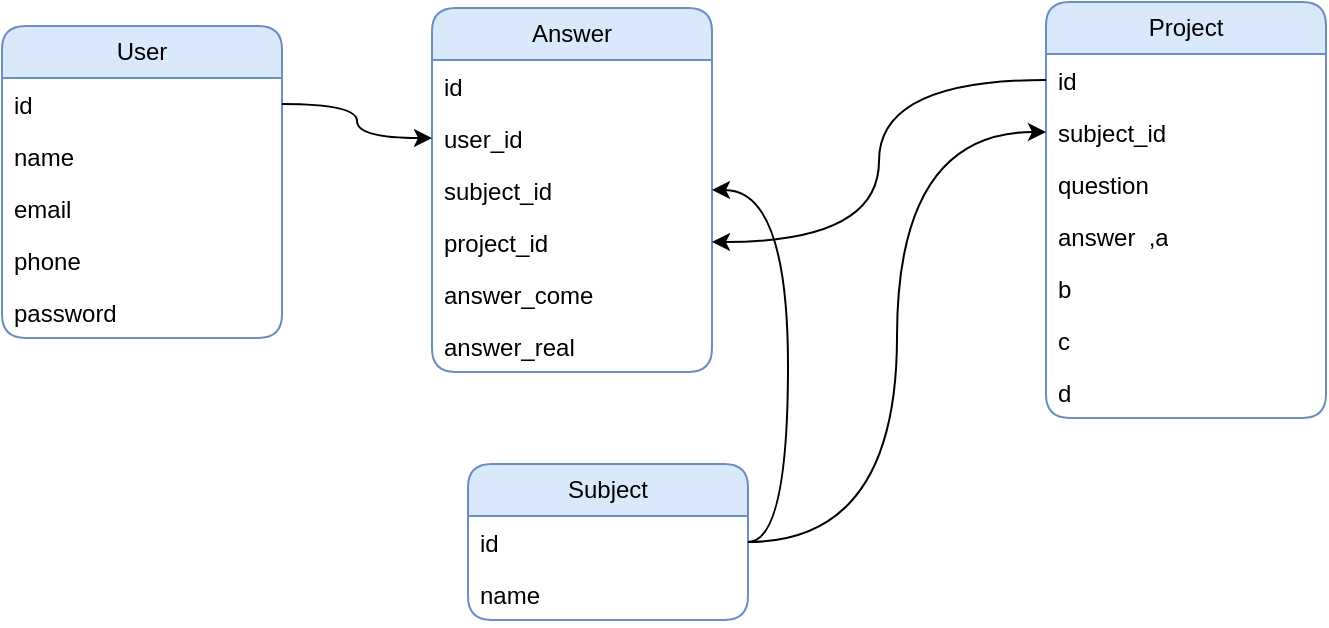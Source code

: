 <mxfile version="21.1.8" type="device">
  <diagram name="Page-1" id="GhOy3p17BAVeeAvBM0-k">
    <mxGraphModel dx="1133" dy="1249" grid="0" gridSize="10" guides="1" tooltips="1" connect="1" arrows="1" fold="1" page="0" pageScale="1" pageWidth="827" pageHeight="1169" math="0" shadow="0">
      <root>
        <mxCell id="0" />
        <mxCell id="1" parent="0" />
        <mxCell id="1XTGy1CASx84_BANhfCA-1" value="User" style="swimlane;fontStyle=0;childLayout=stackLayout;horizontal=1;startSize=26;fillColor=#dae8fc;horizontalStack=0;resizeParent=1;resizeParentMax=0;resizeLast=0;collapsible=1;marginBottom=0;whiteSpace=wrap;html=1;glass=0;swimlaneLine=1;shadow=0;rounded=1;strokeColor=#6c8ebf;" parent="1" vertex="1">
          <mxGeometry x="-140" y="-458" width="140" height="156" as="geometry" />
        </mxCell>
        <mxCell id="1XTGy1CASx84_BANhfCA-2" value="id" style="text;strokeColor=none;fillColor=none;align=left;verticalAlign=top;spacingLeft=4;spacingRight=4;overflow=hidden;rotatable=0;points=[[0,0.5],[1,0.5]];portConstraint=eastwest;whiteSpace=wrap;html=1;" parent="1XTGy1CASx84_BANhfCA-1" vertex="1">
          <mxGeometry y="26" width="140" height="26" as="geometry" />
        </mxCell>
        <mxCell id="1XTGy1CASx84_BANhfCA-3" value="name" style="text;strokeColor=none;fillColor=none;align=left;verticalAlign=top;spacingLeft=4;spacingRight=4;overflow=hidden;rotatable=0;points=[[0,0.5],[1,0.5]];portConstraint=eastwest;whiteSpace=wrap;html=1;" parent="1XTGy1CASx84_BANhfCA-1" vertex="1">
          <mxGeometry y="52" width="140" height="26" as="geometry" />
        </mxCell>
        <mxCell id="1XTGy1CASx84_BANhfCA-4" value="email" style="text;strokeColor=none;fillColor=none;align=left;verticalAlign=top;spacingLeft=4;spacingRight=4;overflow=hidden;rotatable=0;points=[[0,0.5],[1,0.5]];portConstraint=eastwest;whiteSpace=wrap;html=1;" parent="1XTGy1CASx84_BANhfCA-1" vertex="1">
          <mxGeometry y="78" width="140" height="26" as="geometry" />
        </mxCell>
        <mxCell id="1XTGy1CASx84_BANhfCA-5" value="phone" style="text;strokeColor=none;fillColor=none;align=left;verticalAlign=top;spacingLeft=4;spacingRight=4;overflow=hidden;rotatable=0;points=[[0,0.5],[1,0.5]];portConstraint=eastwest;whiteSpace=wrap;html=1;" parent="1XTGy1CASx84_BANhfCA-1" vertex="1">
          <mxGeometry y="104" width="140" height="26" as="geometry" />
        </mxCell>
        <mxCell id="1XTGy1CASx84_BANhfCA-6" value="password" style="text;strokeColor=none;fillColor=none;align=left;verticalAlign=top;spacingLeft=4;spacingRight=4;overflow=hidden;rotatable=0;points=[[0,0.5],[1,0.5]];portConstraint=eastwest;whiteSpace=wrap;html=1;" parent="1XTGy1CASx84_BANhfCA-1" vertex="1">
          <mxGeometry y="130" width="140" height="26" as="geometry" />
        </mxCell>
        <mxCell id="1XTGy1CASx84_BANhfCA-8" value="Subject" style="swimlane;fontStyle=0;childLayout=stackLayout;horizontal=1;startSize=26;fillColor=#dae8fc;horizontalStack=0;resizeParent=1;resizeParentMax=0;resizeLast=0;collapsible=1;marginBottom=0;whiteSpace=wrap;html=1;glass=0;swimlaneLine=1;shadow=0;rounded=1;strokeColor=#6c8ebf;" parent="1" vertex="1">
          <mxGeometry x="93" y="-239" width="140" height="78" as="geometry" />
        </mxCell>
        <mxCell id="1XTGy1CASx84_BANhfCA-9" value="id" style="text;strokeColor=none;fillColor=none;align=left;verticalAlign=top;spacingLeft=4;spacingRight=4;overflow=hidden;rotatable=0;points=[[0,0.5],[1,0.5]];portConstraint=eastwest;whiteSpace=wrap;html=1;" parent="1XTGy1CASx84_BANhfCA-8" vertex="1">
          <mxGeometry y="26" width="140" height="26" as="geometry" />
        </mxCell>
        <mxCell id="1XTGy1CASx84_BANhfCA-10" value="name" style="text;strokeColor=none;fillColor=none;align=left;verticalAlign=top;spacingLeft=4;spacingRight=4;overflow=hidden;rotatable=0;points=[[0,0.5],[1,0.5]];portConstraint=eastwest;whiteSpace=wrap;html=1;" parent="1XTGy1CASx84_BANhfCA-8" vertex="1">
          <mxGeometry y="52" width="140" height="26" as="geometry" />
        </mxCell>
        <mxCell id="1XTGy1CASx84_BANhfCA-16" value="Project" style="swimlane;fontStyle=0;childLayout=stackLayout;horizontal=1;startSize=26;fillColor=#dae8fc;horizontalStack=0;resizeParent=1;resizeParentMax=0;resizeLast=0;collapsible=1;marginBottom=0;whiteSpace=wrap;html=1;glass=0;swimlaneLine=1;shadow=0;rounded=1;strokeColor=#6c8ebf;" parent="1" vertex="1">
          <mxGeometry x="382" y="-470" width="140" height="208" as="geometry" />
        </mxCell>
        <mxCell id="1XTGy1CASx84_BANhfCA-17" value="id" style="text;strokeColor=none;fillColor=none;align=left;verticalAlign=top;spacingLeft=4;spacingRight=4;overflow=hidden;rotatable=0;points=[[0,0.5],[1,0.5]];portConstraint=eastwest;whiteSpace=wrap;html=1;" parent="1XTGy1CASx84_BANhfCA-16" vertex="1">
          <mxGeometry y="26" width="140" height="26" as="geometry" />
        </mxCell>
        <mxCell id="1XTGy1CASx84_BANhfCA-20" value="subject_id" style="text;strokeColor=none;fillColor=none;align=left;verticalAlign=top;spacingLeft=4;spacingRight=4;overflow=hidden;rotatable=0;points=[[0,0.5],[1,0.5]];portConstraint=eastwest;whiteSpace=wrap;html=1;" parent="1XTGy1CASx84_BANhfCA-16" vertex="1">
          <mxGeometry y="52" width="140" height="26" as="geometry" />
        </mxCell>
        <mxCell id="1XTGy1CASx84_BANhfCA-21" value="question" style="text;strokeColor=none;fillColor=none;align=left;verticalAlign=top;spacingLeft=4;spacingRight=4;overflow=hidden;rotatable=0;points=[[0,0.5],[1,0.5]];portConstraint=eastwest;whiteSpace=wrap;html=1;" parent="1XTGy1CASx84_BANhfCA-16" vertex="1">
          <mxGeometry y="78" width="140" height="26" as="geometry" />
        </mxCell>
        <mxCell id="1XTGy1CASx84_BANhfCA-22" value="answer&amp;nbsp; ,a" style="text;strokeColor=none;fillColor=none;align=left;verticalAlign=top;spacingLeft=4;spacingRight=4;overflow=hidden;rotatable=0;points=[[0,0.5],[1,0.5]];portConstraint=eastwest;whiteSpace=wrap;html=1;" parent="1XTGy1CASx84_BANhfCA-16" vertex="1">
          <mxGeometry y="104" width="140" height="26" as="geometry" />
        </mxCell>
        <mxCell id="1XTGy1CASx84_BANhfCA-23" value="b" style="text;strokeColor=none;fillColor=none;align=left;verticalAlign=top;spacingLeft=4;spacingRight=4;overflow=hidden;rotatable=0;points=[[0,0.5],[1,0.5]];portConstraint=eastwest;whiteSpace=wrap;html=1;" parent="1XTGy1CASx84_BANhfCA-16" vertex="1">
          <mxGeometry y="130" width="140" height="26" as="geometry" />
        </mxCell>
        <mxCell id="1XTGy1CASx84_BANhfCA-24" value="c" style="text;strokeColor=none;fillColor=none;align=left;verticalAlign=top;spacingLeft=4;spacingRight=4;overflow=hidden;rotatable=0;points=[[0,0.5],[1,0.5]];portConstraint=eastwest;whiteSpace=wrap;html=1;" parent="1XTGy1CASx84_BANhfCA-16" vertex="1">
          <mxGeometry y="156" width="140" height="26" as="geometry" />
        </mxCell>
        <mxCell id="1XTGy1CASx84_BANhfCA-25" value="d" style="text;strokeColor=none;fillColor=none;align=left;verticalAlign=top;spacingLeft=4;spacingRight=4;overflow=hidden;rotatable=0;points=[[0,0.5],[1,0.5]];portConstraint=eastwest;whiteSpace=wrap;html=1;" parent="1XTGy1CASx84_BANhfCA-16" vertex="1">
          <mxGeometry y="182" width="140" height="26" as="geometry" />
        </mxCell>
        <mxCell id="1XTGy1CASx84_BANhfCA-48" style="edgeStyle=orthogonalEdgeStyle;curved=1;rounded=0;orthogonalLoop=1;jettySize=auto;html=1;exitX=1;exitY=0.5;exitDx=0;exitDy=0;entryX=0;entryY=0.5;entryDx=0;entryDy=0;" parent="1" source="1XTGy1CASx84_BANhfCA-9" target="1XTGy1CASx84_BANhfCA-20" edge="1">
          <mxGeometry relative="1" as="geometry" />
        </mxCell>
        <mxCell id="oIwn5XxQdTmOdgfB29Ec-1" value="Answer" style="swimlane;fontStyle=0;childLayout=stackLayout;horizontal=1;startSize=26;fillColor=#dae8fc;horizontalStack=0;resizeParent=1;resizeParentMax=0;resizeLast=0;collapsible=1;marginBottom=0;whiteSpace=wrap;html=1;glass=0;swimlaneLine=1;shadow=0;rounded=1;strokeColor=#6c8ebf;" vertex="1" parent="1">
          <mxGeometry x="75" y="-467" width="140" height="182" as="geometry" />
        </mxCell>
        <mxCell id="oIwn5XxQdTmOdgfB29Ec-2" value="id" style="text;strokeColor=none;fillColor=none;align=left;verticalAlign=top;spacingLeft=4;spacingRight=4;overflow=hidden;rotatable=0;points=[[0,0.5],[1,0.5]];portConstraint=eastwest;whiteSpace=wrap;html=1;" vertex="1" parent="oIwn5XxQdTmOdgfB29Ec-1">
          <mxGeometry y="26" width="140" height="26" as="geometry" />
        </mxCell>
        <mxCell id="oIwn5XxQdTmOdgfB29Ec-3" value="user_id" style="text;strokeColor=none;fillColor=none;align=left;verticalAlign=top;spacingLeft=4;spacingRight=4;overflow=hidden;rotatable=0;points=[[0,0.5],[1,0.5]];portConstraint=eastwest;whiteSpace=wrap;html=1;" vertex="1" parent="oIwn5XxQdTmOdgfB29Ec-1">
          <mxGeometry y="52" width="140" height="26" as="geometry" />
        </mxCell>
        <mxCell id="oIwn5XxQdTmOdgfB29Ec-4" value="subject_id" style="text;strokeColor=none;fillColor=none;align=left;verticalAlign=top;spacingLeft=4;spacingRight=4;overflow=hidden;rotatable=0;points=[[0,0.5],[1,0.5]];portConstraint=eastwest;whiteSpace=wrap;html=1;" vertex="1" parent="oIwn5XxQdTmOdgfB29Ec-1">
          <mxGeometry y="78" width="140" height="26" as="geometry" />
        </mxCell>
        <mxCell id="oIwn5XxQdTmOdgfB29Ec-5" value="project_id" style="text;strokeColor=none;fillColor=none;align=left;verticalAlign=top;spacingLeft=4;spacingRight=4;overflow=hidden;rotatable=0;points=[[0,0.5],[1,0.5]];portConstraint=eastwest;whiteSpace=wrap;html=1;" vertex="1" parent="oIwn5XxQdTmOdgfB29Ec-1">
          <mxGeometry y="104" width="140" height="26" as="geometry" />
        </mxCell>
        <mxCell id="oIwn5XxQdTmOdgfB29Ec-6" value="answer_come" style="text;strokeColor=none;fillColor=none;align=left;verticalAlign=top;spacingLeft=4;spacingRight=4;overflow=hidden;rotatable=0;points=[[0,0.5],[1,0.5]];portConstraint=eastwest;whiteSpace=wrap;html=1;" vertex="1" parent="oIwn5XxQdTmOdgfB29Ec-1">
          <mxGeometry y="130" width="140" height="26" as="geometry" />
        </mxCell>
        <mxCell id="oIwn5XxQdTmOdgfB29Ec-8" value="answer_real" style="text;strokeColor=none;fillColor=none;align=left;verticalAlign=top;spacingLeft=4;spacingRight=4;overflow=hidden;rotatable=0;points=[[0,0.5],[1,0.5]];portConstraint=eastwest;whiteSpace=wrap;html=1;" vertex="1" parent="oIwn5XxQdTmOdgfB29Ec-1">
          <mxGeometry y="156" width="140" height="26" as="geometry" />
        </mxCell>
        <mxCell id="oIwn5XxQdTmOdgfB29Ec-9" style="edgeStyle=orthogonalEdgeStyle;rounded=0;orthogonalLoop=1;jettySize=auto;html=1;exitX=1;exitY=0.5;exitDx=0;exitDy=0;entryX=0;entryY=0.5;entryDx=0;entryDy=0;curved=1;" edge="1" parent="1" source="1XTGy1CASx84_BANhfCA-2" target="oIwn5XxQdTmOdgfB29Ec-3">
          <mxGeometry relative="1" as="geometry" />
        </mxCell>
        <mxCell id="oIwn5XxQdTmOdgfB29Ec-10" style="edgeStyle=orthogonalEdgeStyle;rounded=0;orthogonalLoop=1;jettySize=auto;html=1;exitX=1;exitY=0.5;exitDx=0;exitDy=0;entryX=1;entryY=0.5;entryDx=0;entryDy=0;curved=1;" edge="1" parent="1" source="1XTGy1CASx84_BANhfCA-9" target="oIwn5XxQdTmOdgfB29Ec-4">
          <mxGeometry relative="1" as="geometry" />
        </mxCell>
        <mxCell id="oIwn5XxQdTmOdgfB29Ec-11" style="edgeStyle=orthogonalEdgeStyle;rounded=0;orthogonalLoop=1;jettySize=auto;html=1;exitX=0;exitY=0.5;exitDx=0;exitDy=0;entryX=1;entryY=0.5;entryDx=0;entryDy=0;curved=1;" edge="1" parent="1" source="1XTGy1CASx84_BANhfCA-17" target="oIwn5XxQdTmOdgfB29Ec-5">
          <mxGeometry relative="1" as="geometry" />
        </mxCell>
      </root>
    </mxGraphModel>
  </diagram>
</mxfile>
